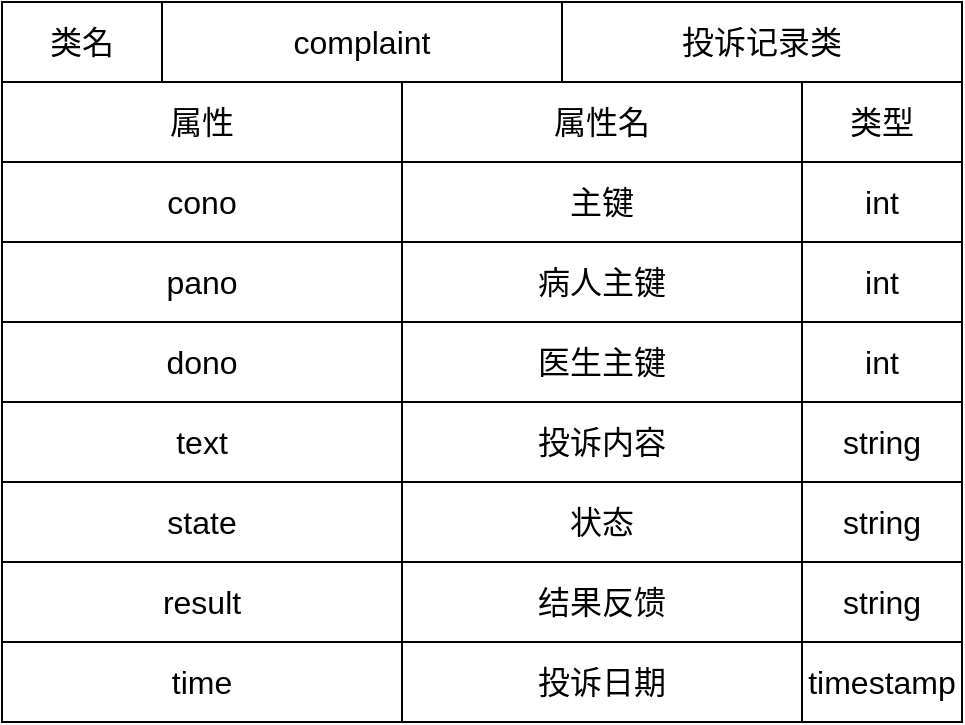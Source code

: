 <mxfile>
    <diagram id="8jwDnHj-vl6_LvJjjXVG" name="第 1 页">
        <mxGraphModel dx="930" dy="659" grid="1" gridSize="10" guides="1" tooltips="1" connect="1" arrows="1" fold="1" page="1" pageScale="1" pageWidth="827" pageHeight="1169" math="0" shadow="0">
            <root>
                <mxCell id="0"/>
                <mxCell id="1" parent="0"/>
                <mxCell id="2" value="&lt;font style=&quot;font-size: 16px;&quot;&gt;类名&lt;/font&gt;" style="rounded=0;whiteSpace=wrap;html=1;fillColor=none;" parent="1" vertex="1">
                    <mxGeometry x="160" y="120" width="80" height="40" as="geometry"/>
                </mxCell>
                <mxCell id="3" value="&lt;font style=&quot;font-size: 16px;&quot;&gt;complaint&lt;/font&gt;" style="rounded=0;whiteSpace=wrap;html=1;fillColor=none;" parent="1" vertex="1">
                    <mxGeometry x="240" y="120" width="200" height="40" as="geometry"/>
                </mxCell>
                <mxCell id="4" value="&lt;span style=&quot;font-size: 16px;&quot;&gt;投诉记录类&lt;/span&gt;" style="rounded=0;whiteSpace=wrap;html=1;fillColor=none;" parent="1" vertex="1">
                    <mxGeometry x="440" y="120" width="200" height="40" as="geometry"/>
                </mxCell>
                <mxCell id="5" value="&lt;font style=&quot;font-size: 16px;&quot;&gt;属性&lt;/font&gt;" style="rounded=0;whiteSpace=wrap;html=1;fillColor=none;" parent="1" vertex="1">
                    <mxGeometry x="160" y="160" width="200" height="40" as="geometry"/>
                </mxCell>
                <mxCell id="6" value="&lt;font style=&quot;font-size: 16px;&quot;&gt;属性名&lt;/font&gt;" style="rounded=0;whiteSpace=wrap;html=1;fillColor=none;" parent="1" vertex="1">
                    <mxGeometry x="360" y="160" width="200" height="40" as="geometry"/>
                </mxCell>
                <mxCell id="7" value="&lt;font style=&quot;font-size: 16px;&quot;&gt;类型&lt;/font&gt;" style="rounded=0;whiteSpace=wrap;html=1;fillColor=none;" parent="1" vertex="1">
                    <mxGeometry x="560" y="160" width="80" height="40" as="geometry"/>
                </mxCell>
                <mxCell id="8" value="&lt;font style=&quot;font-size: 16px;&quot;&gt;cono&lt;/font&gt;" style="rounded=0;whiteSpace=wrap;html=1;fillColor=none;" parent="1" vertex="1">
                    <mxGeometry x="160" y="200" width="200" height="40" as="geometry"/>
                </mxCell>
                <mxCell id="9" value="&lt;span style=&quot;font-size: 16px;&quot;&gt;主键&lt;/span&gt;" style="rounded=0;whiteSpace=wrap;html=1;fillColor=none;" parent="1" vertex="1">
                    <mxGeometry x="360" y="200" width="200" height="40" as="geometry"/>
                </mxCell>
                <mxCell id="10" value="&lt;font style=&quot;font-size: 16px;&quot;&gt;int&lt;/font&gt;" style="rounded=0;whiteSpace=wrap;html=1;fillColor=none;" parent="1" vertex="1">
                    <mxGeometry x="560" y="200" width="80" height="40" as="geometry"/>
                </mxCell>
                <mxCell id="14" value="&lt;font style=&quot;font-size: 16px;&quot;&gt;text&lt;/font&gt;" style="rounded=0;whiteSpace=wrap;html=1;fillColor=none;" parent="1" vertex="1">
                    <mxGeometry x="160" y="320" width="200" height="40" as="geometry"/>
                </mxCell>
                <mxCell id="15" value="&lt;span style=&quot;font-size: 16px;&quot;&gt;投诉内容&lt;/span&gt;" style="rounded=0;whiteSpace=wrap;html=1;fillColor=none;" parent="1" vertex="1">
                    <mxGeometry x="360" y="320" width="200" height="40" as="geometry"/>
                </mxCell>
                <mxCell id="16" value="&lt;font style=&quot;font-size: 16px;&quot;&gt;string&lt;/font&gt;" style="rounded=0;whiteSpace=wrap;html=1;fillColor=none;" parent="1" vertex="1">
                    <mxGeometry x="560" y="320" width="80" height="40" as="geometry"/>
                </mxCell>
                <mxCell id="17" value="&lt;font style=&quot;font-size: 16px;&quot;&gt;pano&lt;/font&gt;" style="rounded=0;whiteSpace=wrap;html=1;fillColor=none;" parent="1" vertex="1">
                    <mxGeometry x="160" y="240" width="200" height="40" as="geometry"/>
                </mxCell>
                <mxCell id="18" value="&lt;span style=&quot;font-size: 16px;&quot;&gt;病人主键&lt;/span&gt;" style="rounded=0;whiteSpace=wrap;html=1;fillColor=none;" parent="1" vertex="1">
                    <mxGeometry x="360" y="240" width="200" height="40" as="geometry"/>
                </mxCell>
                <mxCell id="19" value="&lt;font style=&quot;font-size: 16px;&quot;&gt;int&lt;/font&gt;" style="rounded=0;whiteSpace=wrap;html=1;fillColor=none;" parent="1" vertex="1">
                    <mxGeometry x="560" y="240" width="80" height="40" as="geometry"/>
                </mxCell>
                <mxCell id="20" value="&lt;font style=&quot;font-size: 16px;&quot;&gt;dono&lt;/font&gt;" style="rounded=0;whiteSpace=wrap;html=1;fillColor=none;" parent="1" vertex="1">
                    <mxGeometry x="160" y="280" width="200" height="40" as="geometry"/>
                </mxCell>
                <mxCell id="21" value="&lt;span style=&quot;font-size: 16px;&quot;&gt;医生主键&lt;/span&gt;" style="rounded=0;whiteSpace=wrap;html=1;fillColor=none;" parent="1" vertex="1">
                    <mxGeometry x="360" y="280" width="200" height="40" as="geometry"/>
                </mxCell>
                <mxCell id="22" value="&lt;font style=&quot;font-size: 16px;&quot;&gt;int&lt;/font&gt;" style="rounded=0;whiteSpace=wrap;html=1;fillColor=none;" parent="1" vertex="1">
                    <mxGeometry x="560" y="280" width="80" height="40" as="geometry"/>
                </mxCell>
                <mxCell id="23" value="&lt;font style=&quot;font-size: 16px;&quot;&gt;state&lt;/font&gt;" style="rounded=0;whiteSpace=wrap;html=1;fillColor=none;" parent="1" vertex="1">
                    <mxGeometry x="160" y="360" width="200" height="40" as="geometry"/>
                </mxCell>
                <mxCell id="24" value="&lt;span style=&quot;font-size: 16px;&quot;&gt;状态&lt;/span&gt;" style="rounded=0;whiteSpace=wrap;html=1;fillColor=none;" parent="1" vertex="1">
                    <mxGeometry x="360" y="360" width="200" height="40" as="geometry"/>
                </mxCell>
                <mxCell id="25" value="&lt;font style=&quot;font-size: 16px;&quot;&gt;string&lt;/font&gt;" style="rounded=0;whiteSpace=wrap;html=1;fillColor=none;" parent="1" vertex="1">
                    <mxGeometry x="560" y="360" width="80" height="40" as="geometry"/>
                </mxCell>
                <mxCell id="26" value="&lt;font style=&quot;font-size: 16px;&quot;&gt;result&lt;/font&gt;" style="rounded=0;whiteSpace=wrap;html=1;fillColor=none;" parent="1" vertex="1">
                    <mxGeometry x="160" y="400" width="200" height="40" as="geometry"/>
                </mxCell>
                <mxCell id="27" value="&lt;span style=&quot;font-size: 16px;&quot;&gt;结果反馈&lt;/span&gt;" style="rounded=0;whiteSpace=wrap;html=1;fillColor=none;" parent="1" vertex="1">
                    <mxGeometry x="360" y="400" width="200" height="40" as="geometry"/>
                </mxCell>
                <mxCell id="28" value="&lt;font style=&quot;font-size: 16px;&quot;&gt;string&lt;/font&gt;" style="rounded=0;whiteSpace=wrap;html=1;fillColor=none;" parent="1" vertex="1">
                    <mxGeometry x="560" y="400" width="80" height="40" as="geometry"/>
                </mxCell>
                <mxCell id="29" value="&lt;font style=&quot;font-size: 16px;&quot;&gt;time&lt;/font&gt;" style="rounded=0;whiteSpace=wrap;html=1;fillColor=none;" parent="1" vertex="1">
                    <mxGeometry x="160" y="440" width="200" height="40" as="geometry"/>
                </mxCell>
                <mxCell id="30" value="&lt;span style=&quot;font-size: 16px;&quot;&gt;投诉日期&lt;/span&gt;" style="rounded=0;whiteSpace=wrap;html=1;fillColor=none;" parent="1" vertex="1">
                    <mxGeometry x="360" y="440" width="200" height="40" as="geometry"/>
                </mxCell>
                <mxCell id="31" value="&lt;font style=&quot;font-size: 16px;&quot;&gt;timestamp&lt;/font&gt;" style="rounded=0;whiteSpace=wrap;html=1;fillColor=none;" parent="1" vertex="1">
                    <mxGeometry x="560" y="440" width="80" height="40" as="geometry"/>
                </mxCell>
            </root>
        </mxGraphModel>
    </diagram>
</mxfile>